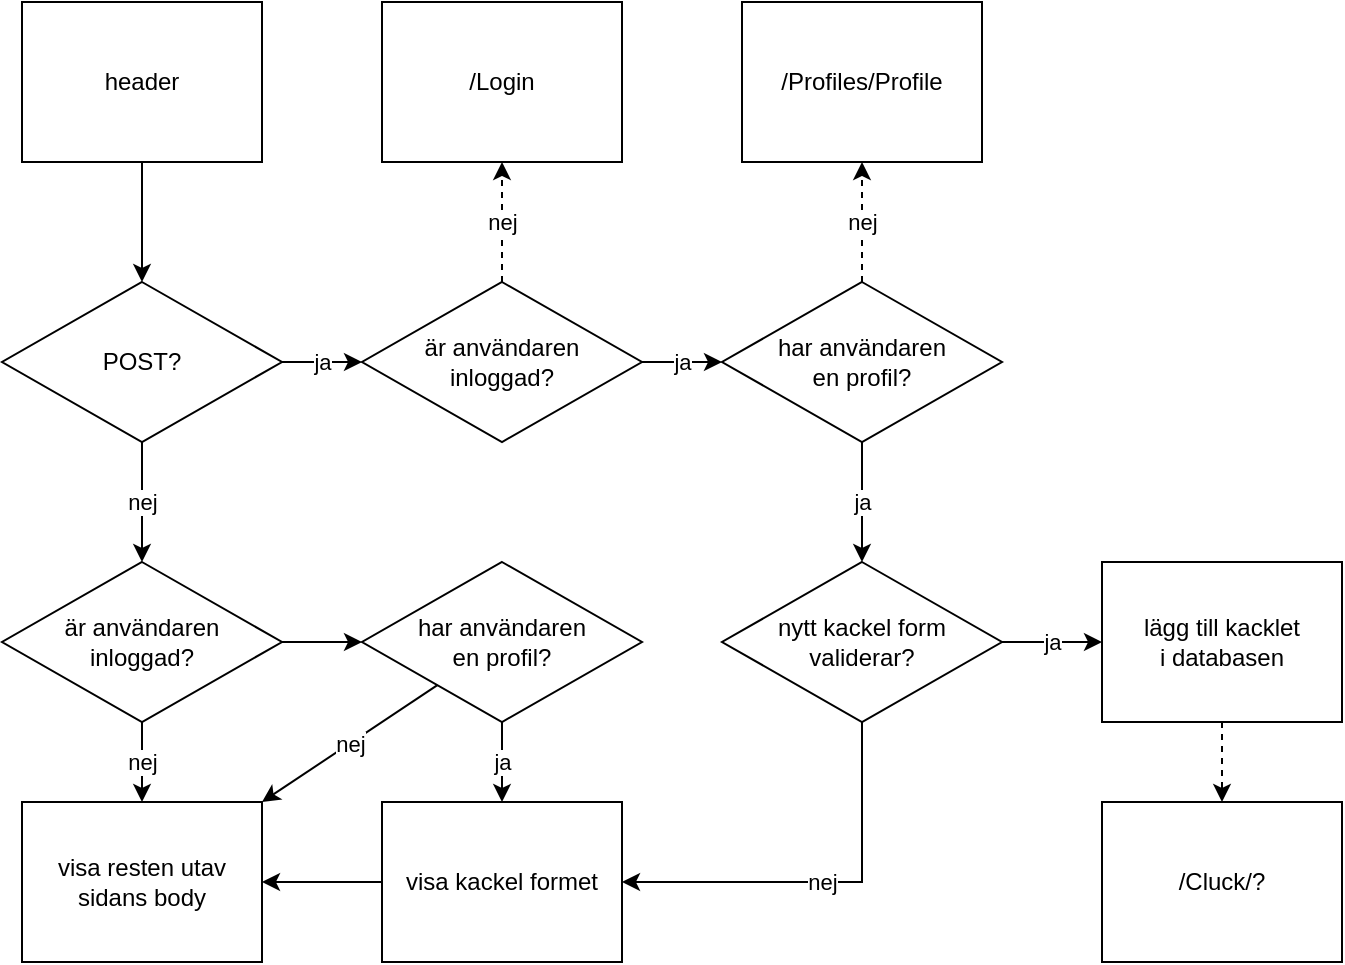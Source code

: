<mxfile version="14.4.9" type="github">
  <diagram id="qcK2ke-T_K43PmsvYksZ" name="Page-1">
    <mxGraphModel dx="669" dy="626" grid="1" gridSize="10" guides="1" tooltips="1" connect="1" arrows="1" fold="1" page="1" pageScale="1" pageWidth="2000" pageHeight="2000" math="0" shadow="0">
      <root>
        <mxCell id="0" />
        <mxCell id="1" parent="0" />
        <mxCell id="TeGj_DYxlVRWhgEvBAZm-3" value="" style="edgeStyle=orthogonalEdgeStyle;rounded=0;orthogonalLoop=1;jettySize=auto;html=1;" parent="1" source="TeGj_DYxlVRWhgEvBAZm-1" target="TeGj_DYxlVRWhgEvBAZm-2" edge="1">
          <mxGeometry relative="1" as="geometry" />
        </mxCell>
        <mxCell id="TeGj_DYxlVRWhgEvBAZm-1" value="header" style="rounded=0;whiteSpace=wrap;html=1;" parent="1" vertex="1">
          <mxGeometry x="40" y="40" width="120" height="80" as="geometry" />
        </mxCell>
        <mxCell id="TeGj_DYxlVRWhgEvBAZm-5" value="ja" style="edgeStyle=orthogonalEdgeStyle;rounded=0;orthogonalLoop=1;jettySize=auto;html=1;" parent="1" source="TeGj_DYxlVRWhgEvBAZm-2" target="TeGj_DYxlVRWhgEvBAZm-10" edge="1">
          <mxGeometry relative="1" as="geometry" />
        </mxCell>
        <mxCell id="TAGGe39B6P18YG9Dc5_k-4" value="nej" style="edgeStyle=orthogonalEdgeStyle;rounded=0;orthogonalLoop=1;jettySize=auto;html=1;" parent="1" source="TeGj_DYxlVRWhgEvBAZm-2" target="TAGGe39B6P18YG9Dc5_k-3" edge="1">
          <mxGeometry relative="1" as="geometry" />
        </mxCell>
        <mxCell id="TeGj_DYxlVRWhgEvBAZm-2" value="POST?" style="rhombus;whiteSpace=wrap;html=1;rounded=0;" parent="1" vertex="1">
          <mxGeometry x="30" y="180" width="140" height="80" as="geometry" />
        </mxCell>
        <mxCell id="TeGj_DYxlVRWhgEvBAZm-25" value="ja" style="edgeStyle=orthogonalEdgeStyle;rounded=0;orthogonalLoop=1;jettySize=auto;html=1;" parent="1" source="TeGj_DYxlVRWhgEvBAZm-4" target="TeGj_DYxlVRWhgEvBAZm-24" edge="1">
          <mxGeometry relative="1" as="geometry" />
        </mxCell>
        <mxCell id="TeGj_DYxlVRWhgEvBAZm-27" value="nej" style="edgeStyle=orthogonalEdgeStyle;rounded=0;orthogonalLoop=1;jettySize=auto;html=1;" parent="1" source="TeGj_DYxlVRWhgEvBAZm-4" target="TeGj_DYxlVRWhgEvBAZm-15" edge="1">
          <mxGeometry relative="1" as="geometry">
            <Array as="points">
              <mxPoint x="460" y="480" />
            </Array>
          </mxGeometry>
        </mxCell>
        <mxCell id="TeGj_DYxlVRWhgEvBAZm-4" value="nytt kackel form&lt;br&gt;validerar?" style="rhombus;whiteSpace=wrap;html=1;rounded=0;" parent="1" vertex="1">
          <mxGeometry x="390" y="320" width="140" height="80" as="geometry" />
        </mxCell>
        <mxCell id="TeGj_DYxlVRWhgEvBAZm-13" value="ja" style="edgeStyle=orthogonalEdgeStyle;rounded=0;orthogonalLoop=1;jettySize=auto;html=1;" parent="1" source="TeGj_DYxlVRWhgEvBAZm-10" target="TeGj_DYxlVRWhgEvBAZm-12" edge="1">
          <mxGeometry relative="1" as="geometry" />
        </mxCell>
        <mxCell id="TeGj_DYxlVRWhgEvBAZm-20" value="nej" style="edgeStyle=orthogonalEdgeStyle;rounded=0;orthogonalLoop=1;jettySize=auto;html=1;dashed=1;" parent="1" source="TeGj_DYxlVRWhgEvBAZm-10" target="TeGj_DYxlVRWhgEvBAZm-19" edge="1">
          <mxGeometry relative="1" as="geometry" />
        </mxCell>
        <mxCell id="TeGj_DYxlVRWhgEvBAZm-10" value="är användaren&lt;br&gt;inloggad?" style="rhombus;whiteSpace=wrap;html=1;rounded=0;" parent="1" vertex="1">
          <mxGeometry x="210" y="180" width="140" height="80" as="geometry" />
        </mxCell>
        <mxCell id="TeGj_DYxlVRWhgEvBAZm-14" value="ja" style="edgeStyle=orthogonalEdgeStyle;rounded=0;orthogonalLoop=1;jettySize=auto;html=1;" parent="1" source="TeGj_DYxlVRWhgEvBAZm-12" target="TeGj_DYxlVRWhgEvBAZm-4" edge="1">
          <mxGeometry relative="1" as="geometry" />
        </mxCell>
        <mxCell id="TeGj_DYxlVRWhgEvBAZm-22" value="nej" style="edgeStyle=orthogonalEdgeStyle;rounded=0;orthogonalLoop=1;jettySize=auto;html=1;dashed=1;" parent="1" source="TeGj_DYxlVRWhgEvBAZm-12" target="TeGj_DYxlVRWhgEvBAZm-21" edge="1">
          <mxGeometry relative="1" as="geometry" />
        </mxCell>
        <mxCell id="TeGj_DYxlVRWhgEvBAZm-12" value="har användaren&lt;br&gt;en profil?" style="rhombus;whiteSpace=wrap;html=1;rounded=0;" parent="1" vertex="1">
          <mxGeometry x="390" y="180" width="140" height="80" as="geometry" />
        </mxCell>
        <mxCell id="TAGGe39B6P18YG9Dc5_k-12" style="edgeStyle=orthogonalEdgeStyle;rounded=0;orthogonalLoop=1;jettySize=auto;html=1;entryX=1;entryY=0.5;entryDx=0;entryDy=0;" parent="1" source="TeGj_DYxlVRWhgEvBAZm-15" target="TAGGe39B6P18YG9Dc5_k-6" edge="1">
          <mxGeometry relative="1" as="geometry">
            <Array as="points">
              <mxPoint x="280" y="480" />
            </Array>
          </mxGeometry>
        </mxCell>
        <mxCell id="TeGj_DYxlVRWhgEvBAZm-15" value="visa kackel formet" style="whiteSpace=wrap;html=1;rounded=0;" parent="1" vertex="1">
          <mxGeometry x="220" y="440" width="120" height="80" as="geometry" />
        </mxCell>
        <mxCell id="TeGj_DYxlVRWhgEvBAZm-19" value="/Login" style="whiteSpace=wrap;html=1;rounded=0;" parent="1" vertex="1">
          <mxGeometry x="220" y="40" width="120" height="80" as="geometry" />
        </mxCell>
        <mxCell id="TeGj_DYxlVRWhgEvBAZm-21" value="/Profiles/Profile" style="whiteSpace=wrap;html=1;rounded=0;" parent="1" vertex="1">
          <mxGeometry x="400" y="40" width="120" height="80" as="geometry" />
        </mxCell>
        <mxCell id="TAGGe39B6P18YG9Dc5_k-11" value="" style="edgeStyle=orthogonalEdgeStyle;rounded=0;orthogonalLoop=1;jettySize=auto;html=1;dashed=1;" parent="1" source="TeGj_DYxlVRWhgEvBAZm-24" target="TAGGe39B6P18YG9Dc5_k-10" edge="1">
          <mxGeometry relative="1" as="geometry" />
        </mxCell>
        <mxCell id="TeGj_DYxlVRWhgEvBAZm-24" value="lägg till kacklet&lt;br&gt;i databasen" style="whiteSpace=wrap;html=1;rounded=0;" parent="1" vertex="1">
          <mxGeometry x="580" y="320" width="120" height="80" as="geometry" />
        </mxCell>
        <mxCell id="TAGGe39B6P18YG9Dc5_k-7" value="nej" style="edgeStyle=orthogonalEdgeStyle;rounded=0;orthogonalLoop=1;jettySize=auto;html=1;" parent="1" source="TAGGe39B6P18YG9Dc5_k-3" target="TAGGe39B6P18YG9Dc5_k-6" edge="1">
          <mxGeometry relative="1" as="geometry" />
        </mxCell>
        <mxCell id="EVF5tZ14qt51wKT14b9F-2" value="" style="edgeStyle=orthogonalEdgeStyle;rounded=0;orthogonalLoop=1;jettySize=auto;html=1;" edge="1" parent="1" source="TAGGe39B6P18YG9Dc5_k-3" target="EVF5tZ14qt51wKT14b9F-1">
          <mxGeometry relative="1" as="geometry" />
        </mxCell>
        <mxCell id="TAGGe39B6P18YG9Dc5_k-3" value="är användaren&lt;br&gt;inloggad?" style="rhombus;whiteSpace=wrap;html=1;rounded=0;" parent="1" vertex="1">
          <mxGeometry x="30" y="320" width="140" height="80" as="geometry" />
        </mxCell>
        <mxCell id="TAGGe39B6P18YG9Dc5_k-6" value="visa resten utav&lt;br&gt;sidans body" style="whiteSpace=wrap;html=1;rounded=0;" parent="1" vertex="1">
          <mxGeometry x="40" y="440" width="120" height="80" as="geometry" />
        </mxCell>
        <mxCell id="TAGGe39B6P18YG9Dc5_k-10" value="/Cluck/?" style="whiteSpace=wrap;html=1;rounded=0;" parent="1" vertex="1">
          <mxGeometry x="580" y="440" width="120" height="80" as="geometry" />
        </mxCell>
        <mxCell id="EVF5tZ14qt51wKT14b9F-3" value="ja" style="edgeStyle=orthogonalEdgeStyle;rounded=0;orthogonalLoop=1;jettySize=auto;html=1;" edge="1" parent="1" source="EVF5tZ14qt51wKT14b9F-1" target="TeGj_DYxlVRWhgEvBAZm-15">
          <mxGeometry relative="1" as="geometry" />
        </mxCell>
        <mxCell id="EVF5tZ14qt51wKT14b9F-1" value="har användaren&lt;br&gt;en profil?" style="rhombus;whiteSpace=wrap;html=1;rounded=0;" vertex="1" parent="1">
          <mxGeometry x="210" y="320" width="140" height="80" as="geometry" />
        </mxCell>
        <mxCell id="EVF5tZ14qt51wKT14b9F-5" value="nej" style="endArrow=classic;html=1;" edge="1" parent="1" source="EVF5tZ14qt51wKT14b9F-1" target="TAGGe39B6P18YG9Dc5_k-6">
          <mxGeometry width="50" height="50" relative="1" as="geometry">
            <mxPoint x="270" y="400" as="sourcePoint" />
            <mxPoint x="320" y="350" as="targetPoint" />
          </mxGeometry>
        </mxCell>
      </root>
    </mxGraphModel>
  </diagram>
</mxfile>
